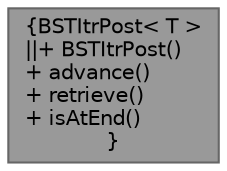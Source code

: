 digraph "BSTItrPost&lt; T &gt;"
{
 // LATEX_PDF_SIZE
  bgcolor="transparent";
  edge [fontname=Helvetica,fontsize=10,labelfontname=Helvetica,labelfontsize=10];
  node [fontname=Helvetica,fontsize=10,shape=box,height=0.2,width=0.4];
  Node1 [label="{BSTItrPost\< T \>\n||+ BSTItrPost()\l+ advance()\l+ retrieve()\l+ isAtEnd()\l}",height=0.2,width=0.4,color="gray40", fillcolor="grey60", style="filled", fontcolor="black",tooltip=" "];
}
